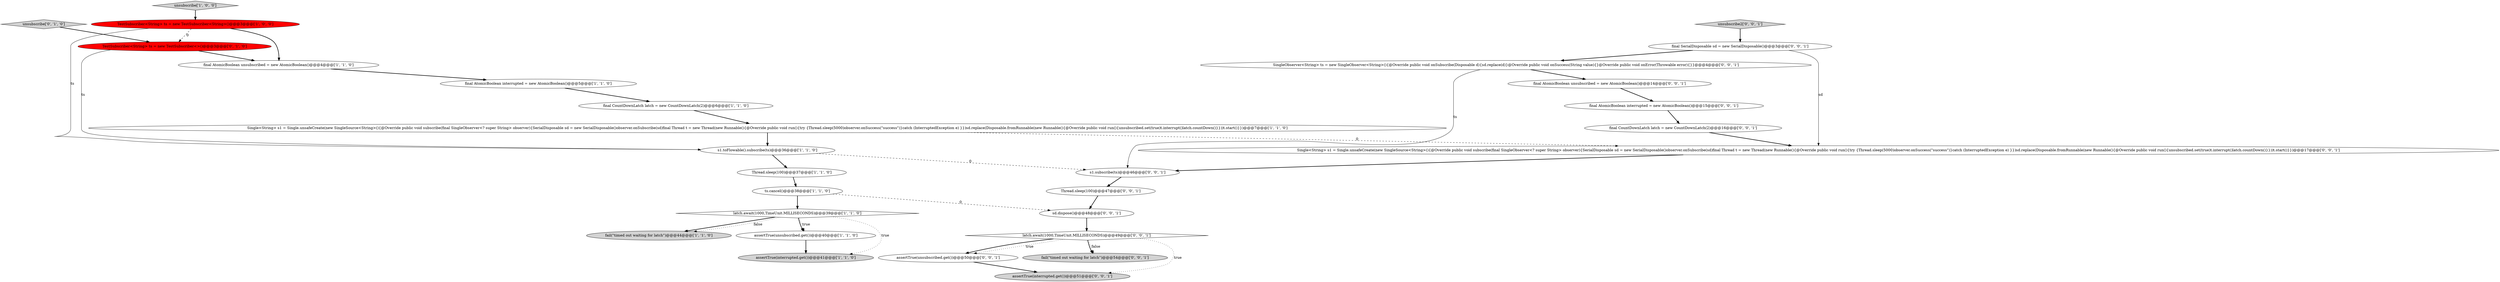 digraph {
27 [style = filled, label = "SingleObserver<String> ts = new SingleObserver<String>(){@Override public void onSubscribe(Disposable d){sd.replace(d)}@Override public void onSuccess(String value){}@Override public void onError(Throwable error){}}@@@4@@@['0', '0', '1']", fillcolor = white, shape = ellipse image = "AAA0AAABBB3BBB"];
7 [style = filled, label = "s1.toFlowable().subscribe(ts)@@@36@@@['1', '1', '0']", fillcolor = white, shape = ellipse image = "AAA0AAABBB1BBB"];
18 [style = filled, label = "final AtomicBoolean interrupted = new AtomicBoolean()@@@15@@@['0', '0', '1']", fillcolor = white, shape = ellipse image = "AAA0AAABBB3BBB"];
25 [style = filled, label = "unsubscribe2['0', '0', '1']", fillcolor = lightgray, shape = diamond image = "AAA0AAABBB3BBB"];
16 [style = filled, label = "Single<String> s1 = Single.unsafeCreate(new SingleSource<String>(){@Override public void subscribe(final SingleObserver<? super String> observer){SerialDisposable sd = new SerialDisposable()observer.onSubscribe(sd)final Thread t = new Thread(new Runnable(){@Override public void run(){try {Thread.sleep(5000)observer.onSuccess(\"success\")}catch (InterruptedException e) }})sd.replace(Disposable.fromRunnable(new Runnable(){@Override public void run(){unsubscribed.set(true)t.interrupt()latch.countDown()}}))t.start()}})@@@17@@@['0', '0', '1']", fillcolor = white, shape = ellipse image = "AAA0AAABBB3BBB"];
24 [style = filled, label = "final AtomicBoolean unsubscribed = new AtomicBoolean()@@@14@@@['0', '0', '1']", fillcolor = white, shape = ellipse image = "AAA0AAABBB3BBB"];
5 [style = filled, label = "assertTrue(interrupted.get())@@@41@@@['1', '1', '0']", fillcolor = lightgray, shape = ellipse image = "AAA0AAABBB1BBB"];
10 [style = filled, label = "fail(\"timed out waiting for latch\")@@@44@@@['1', '1', '0']", fillcolor = lightgray, shape = ellipse image = "AAA0AAABBB1BBB"];
0 [style = filled, label = "TestSubscriber<String> ts = new TestSubscriber<String>()@@@3@@@['1', '0', '0']", fillcolor = red, shape = ellipse image = "AAA1AAABBB1BBB"];
22 [style = filled, label = "sd.dispose()@@@48@@@['0', '0', '1']", fillcolor = white, shape = ellipse image = "AAA0AAABBB3BBB"];
15 [style = filled, label = "final CountDownLatch latch = new CountDownLatch(2)@@@16@@@['0', '0', '1']", fillcolor = white, shape = ellipse image = "AAA0AAABBB3BBB"];
3 [style = filled, label = "Single<String> s1 = Single.unsafeCreate(new SingleSource<String>(){@Override public void subscribe(final SingleObserver<? super String> observer){SerialDisposable sd = new SerialDisposable()observer.onSubscribe(sd)final Thread t = new Thread(new Runnable(){@Override public void run(){try {Thread.sleep(5000)observer.onSuccess(\"success\")}catch (InterruptedException e) }})sd.replace(Disposable.fromRunnable(new Runnable(){@Override public void run(){unsubscribed.set(true)t.interrupt()latch.countDown()}}))t.start()}})@@@7@@@['1', '1', '0']", fillcolor = white, shape = ellipse image = "AAA0AAABBB1BBB"];
28 [style = filled, label = "fail(\"timed out waiting for latch\")@@@54@@@['0', '0', '1']", fillcolor = lightgray, shape = ellipse image = "AAA0AAABBB3BBB"];
12 [style = filled, label = "final CountDownLatch latch = new CountDownLatch(2)@@@6@@@['1', '1', '0']", fillcolor = white, shape = ellipse image = "AAA0AAABBB1BBB"];
26 [style = filled, label = "assertTrue(interrupted.get())@@@51@@@['0', '0', '1']", fillcolor = lightgray, shape = ellipse image = "AAA0AAABBB3BBB"];
20 [style = filled, label = "Thread.sleep(100)@@@47@@@['0', '0', '1']", fillcolor = white, shape = ellipse image = "AAA0AAABBB3BBB"];
23 [style = filled, label = "assertTrue(unsubscribed.get())@@@50@@@['0', '0', '1']", fillcolor = white, shape = ellipse image = "AAA0AAABBB3BBB"];
1 [style = filled, label = "final AtomicBoolean unsubscribed = new AtomicBoolean()@@@4@@@['1', '1', '0']", fillcolor = white, shape = ellipse image = "AAA0AAABBB1BBB"];
4 [style = filled, label = "latch.await(1000,TimeUnit.MILLISECONDS)@@@39@@@['1', '1', '0']", fillcolor = white, shape = diamond image = "AAA0AAABBB1BBB"];
13 [style = filled, label = "TestSubscriber<String> ts = new TestSubscriber<>()@@@3@@@['0', '1', '0']", fillcolor = red, shape = ellipse image = "AAA1AAABBB2BBB"];
14 [style = filled, label = "unsubscribe['0', '1', '0']", fillcolor = lightgray, shape = diamond image = "AAA0AAABBB2BBB"];
6 [style = filled, label = "assertTrue(unsubscribed.get())@@@40@@@['1', '1', '0']", fillcolor = white, shape = ellipse image = "AAA0AAABBB1BBB"];
9 [style = filled, label = "Thread.sleep(100)@@@37@@@['1', '1', '0']", fillcolor = white, shape = ellipse image = "AAA0AAABBB1BBB"];
8 [style = filled, label = "unsubscribe['1', '0', '0']", fillcolor = lightgray, shape = diamond image = "AAA0AAABBB1BBB"];
21 [style = filled, label = "latch.await(1000,TimeUnit.MILLISECONDS)@@@49@@@['0', '0', '1']", fillcolor = white, shape = diamond image = "AAA0AAABBB3BBB"];
11 [style = filled, label = "final AtomicBoolean interrupted = new AtomicBoolean()@@@5@@@['1', '1', '0']", fillcolor = white, shape = ellipse image = "AAA0AAABBB1BBB"];
17 [style = filled, label = "s1.subscribe(ts)@@@46@@@['0', '0', '1']", fillcolor = white, shape = ellipse image = "AAA0AAABBB3BBB"];
19 [style = filled, label = "final SerialDisposable sd = new SerialDisposable()@@@3@@@['0', '0', '1']", fillcolor = white, shape = ellipse image = "AAA0AAABBB3BBB"];
2 [style = filled, label = "ts.cancel()@@@38@@@['1', '1', '0']", fillcolor = white, shape = ellipse image = "AAA0AAABBB1BBB"];
4->6 [style = dotted, label="true"];
4->10 [style = bold, label=""];
4->5 [style = dotted, label="true"];
27->17 [style = solid, label="ts"];
9->2 [style = bold, label=""];
4->6 [style = bold, label=""];
7->17 [style = dashed, label="0"];
18->15 [style = bold, label=""];
23->26 [style = bold, label=""];
22->21 [style = bold, label=""];
11->12 [style = bold, label=""];
16->17 [style = bold, label=""];
13->7 [style = solid, label="ts"];
15->16 [style = bold, label=""];
2->4 [style = bold, label=""];
24->18 [style = bold, label=""];
13->1 [style = bold, label=""];
21->28 [style = bold, label=""];
1->11 [style = bold, label=""];
20->22 [style = bold, label=""];
21->28 [style = dotted, label="false"];
8->0 [style = bold, label=""];
7->9 [style = bold, label=""];
6->5 [style = bold, label=""];
21->26 [style = dotted, label="true"];
3->7 [style = bold, label=""];
0->7 [style = solid, label="ts"];
0->1 [style = bold, label=""];
21->23 [style = dotted, label="true"];
19->27 [style = bold, label=""];
0->13 [style = dashed, label="0"];
25->19 [style = bold, label=""];
27->24 [style = bold, label=""];
12->3 [style = bold, label=""];
14->13 [style = bold, label=""];
4->10 [style = dotted, label="false"];
2->22 [style = dashed, label="0"];
19->16 [style = solid, label="sd"];
3->16 [style = dashed, label="0"];
17->20 [style = bold, label=""];
21->23 [style = bold, label=""];
}
